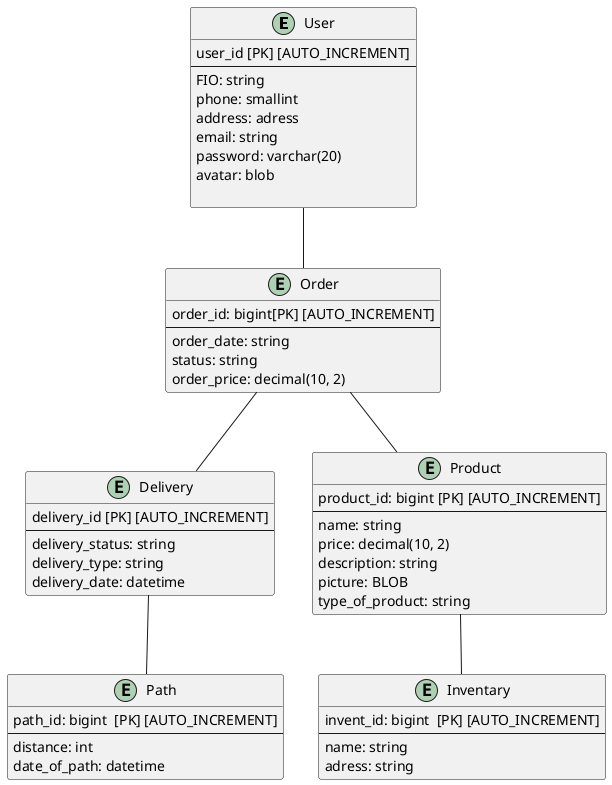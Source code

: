 @startuml erd 

entity User {
    user_id [PK] [AUTO_INCREMENT]
    --
    FIO: string 
    phone: smallint 
    address: adress 
    email: string 
    password: varchar(20)
    avatar: blob 

}
entity Order {
    order_id: bigint[PK] [AUTO_INCREMENT]
    --
    order_date: string 
    status: string
    order_price: decimal(10, 2)
}
entity Inventary{
    invent_id: bigint  [PK] [AUTO_INCREMENT]
    --
    name: string 
    adress: string 
}
entity Delivery {
    delivery_id [PK] [AUTO_INCREMENT]
    --
    delivery_status: string 
    delivery_type: string 
    delivery_date: datetime
}
entity Path{
    path_id: bigint  [PK] [AUTO_INCREMENT]
    --
    distance: int 
    date_of_path: datetime
}
entity Product {
    product_id: bigint [PK] [AUTO_INCREMENT]
    --
    name: string 
    price: decimal(10, 2)
    description: string 
    picture: BLOB
    type_of_product: string 
}

User -- Order
Order -- Product 
Order -- Delivery
Delivery -- Path 
Product -- Inventary
@enduml